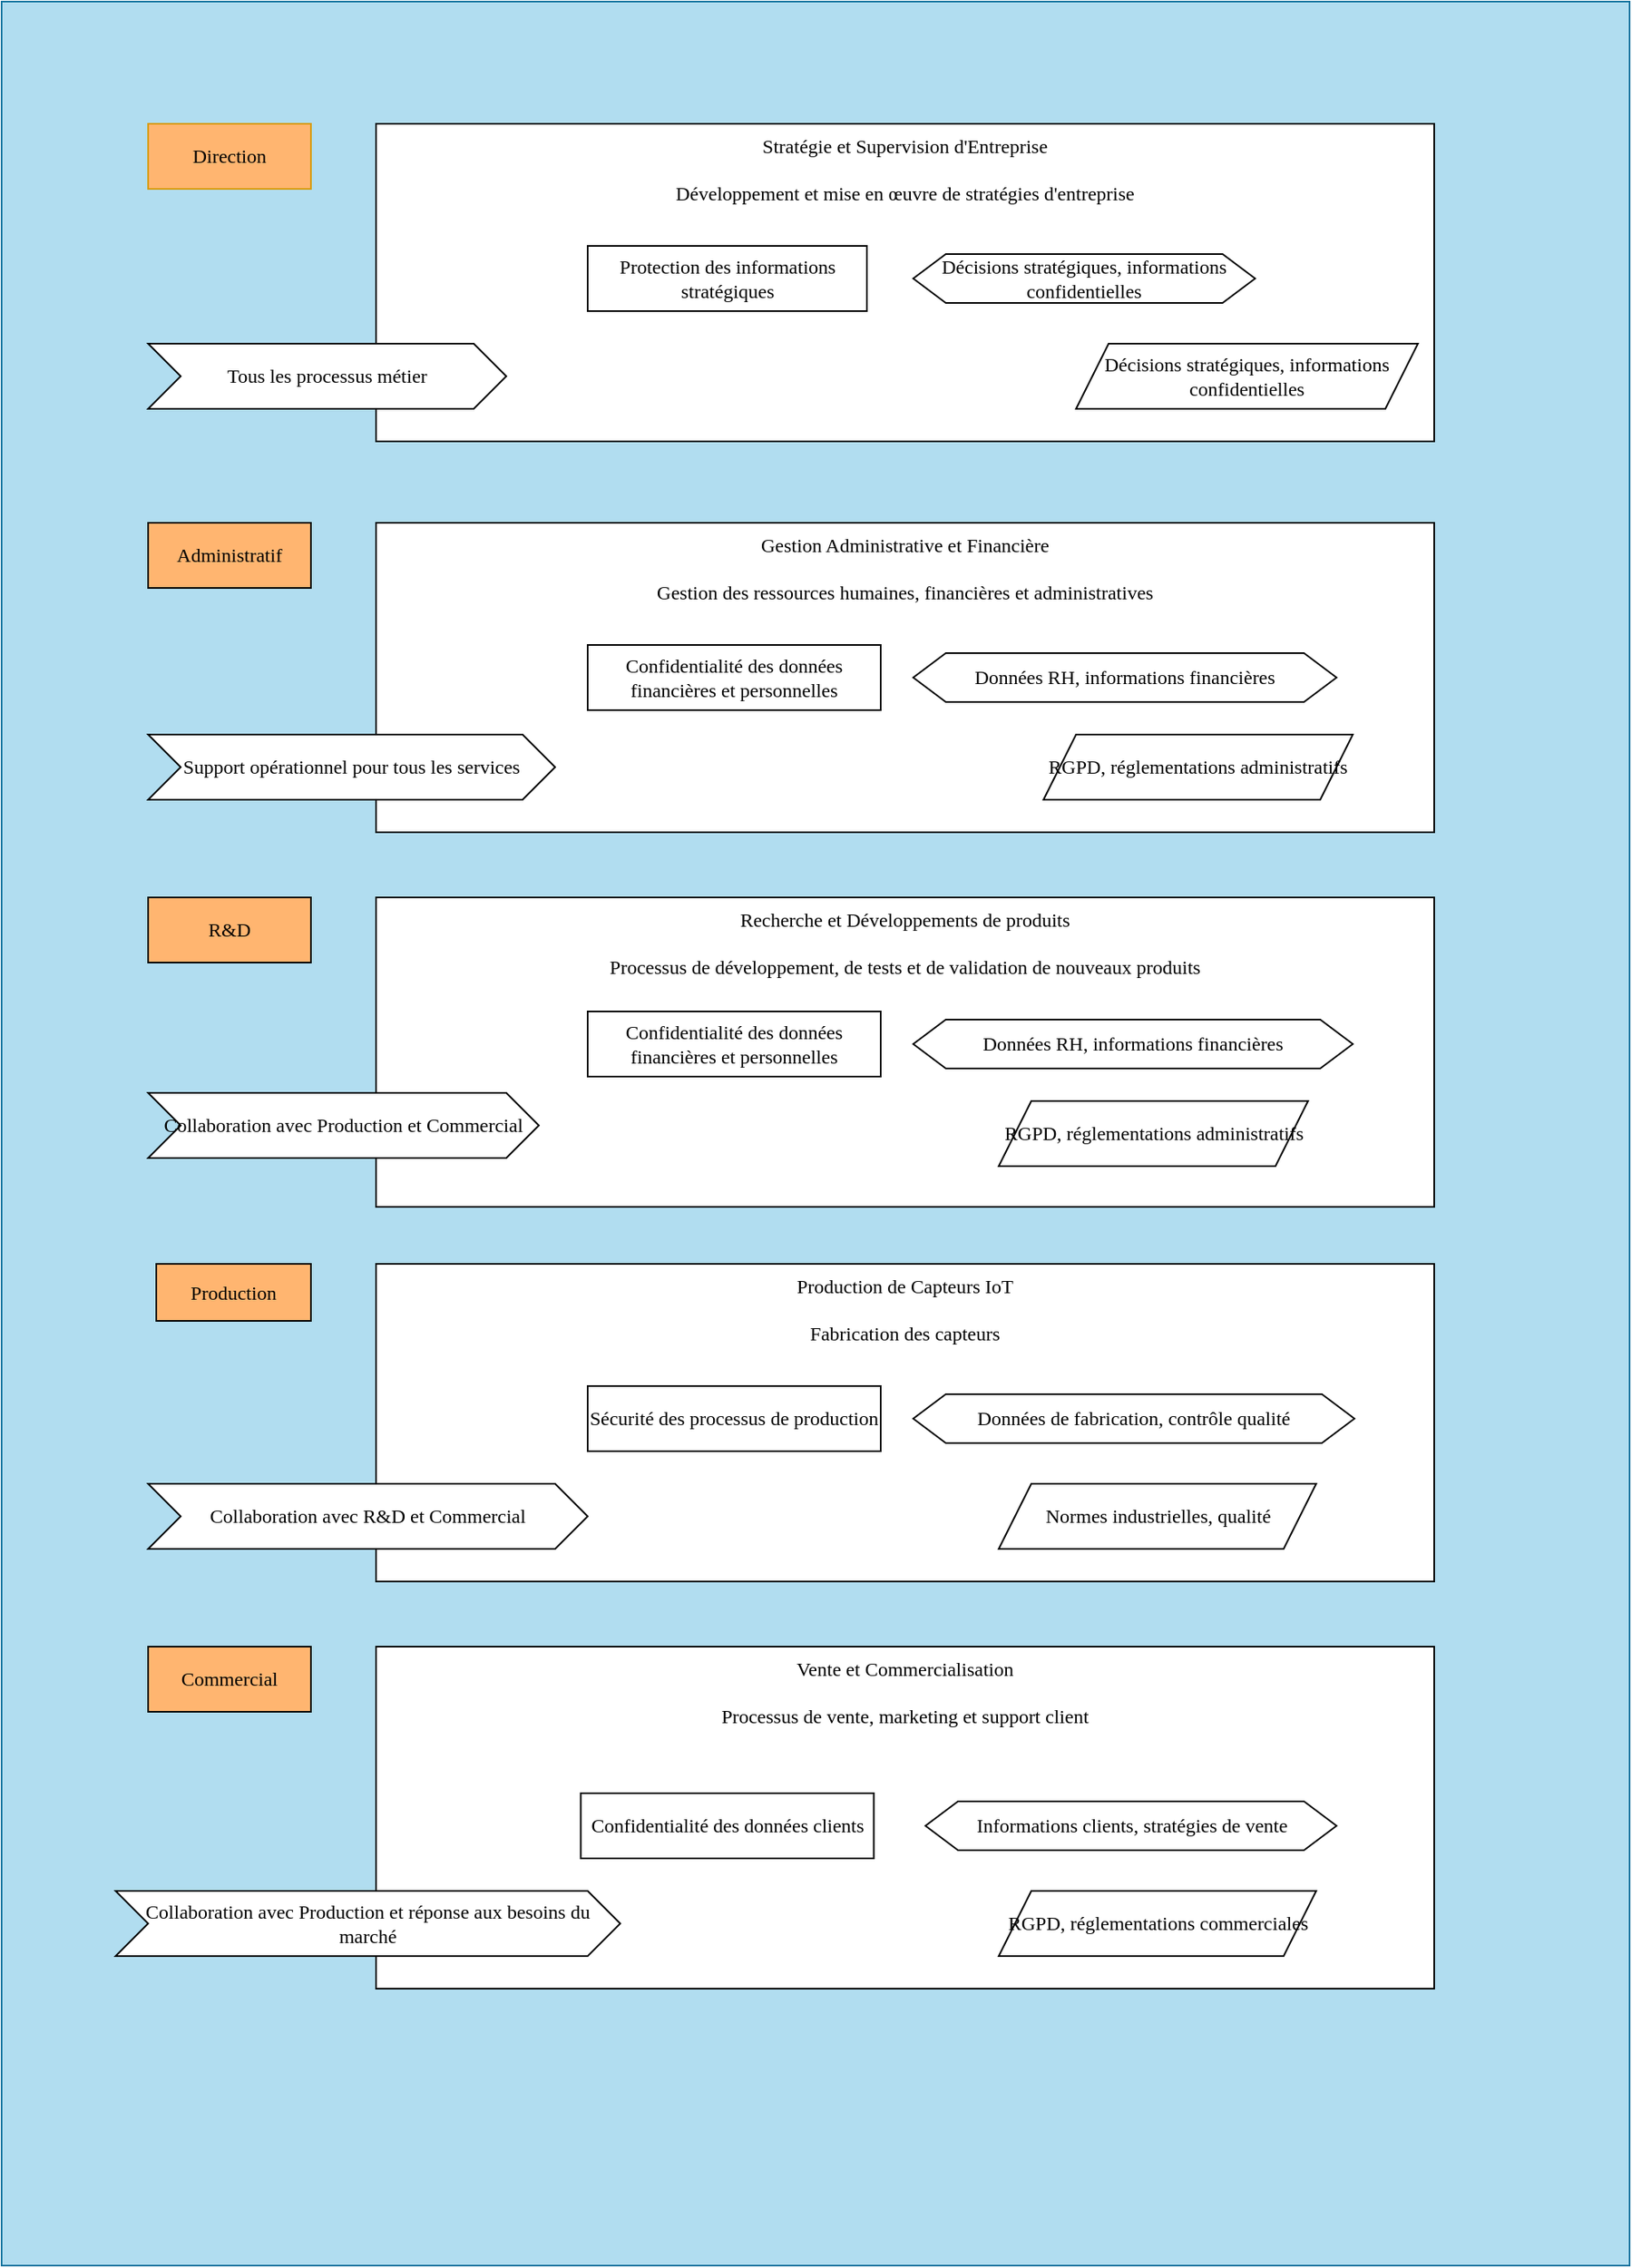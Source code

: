 <mxfile version="22.1.5" type="github">
  <diagram name="Page-1" id="KYuWMJmiR7H3UaC-g5s9">
    <mxGraphModel dx="1247" dy="649" grid="1" gridSize="10" guides="1" tooltips="1" connect="1" arrows="1" fold="1" page="1" pageScale="1" pageWidth="827" pageHeight="1169" math="0" shadow="0">
      <root>
        <mxCell id="0" />
        <mxCell id="1" parent="0" />
        <mxCell id="J_kNGodoUKY9twf9flr4-1" value="" style="rounded=0;whiteSpace=wrap;html=1;verticalAlign=top;align=center;movable=1;resizable=1;rotatable=1;deletable=1;editable=1;locked=0;connectable=1;fillColor=#b1ddf0;strokeColor=#10739e;" parent="1" vertex="1">
          <mxGeometry x="40" y="40" width="1000" height="1390" as="geometry" />
        </mxCell>
        <mxCell id="bNXU1JucXEZNY31L4AdU-1" value="Direction" style="rounded=0;whiteSpace=wrap;html=1;fontSize=12;fillColor=#FFB570;strokeColor=#d79b00;fontFamily=Verdana;horizontal=1;fontStyle=0" vertex="1" parent="1">
          <mxGeometry x="130" y="115" width="100" height="40" as="geometry" />
        </mxCell>
        <mxCell id="bNXU1JucXEZNY31L4AdU-2" value="Stratégie et Supervision d&#39;Entreprise&lt;br style=&quot;font-size: 12px;&quot;&gt;&lt;br style=&quot;font-size: 12px;&quot;&gt;Développement et mise en œuvre de stratégies d&#39;entreprise" style="rounded=0;whiteSpace=wrap;html=1;fontSize=12;verticalAlign=top;fontFamily=Verdana;horizontal=1;fontStyle=0" vertex="1" parent="1">
          <mxGeometry x="270" y="115" width="650" height="195" as="geometry" />
        </mxCell>
        <mxCell id="bNXU1JucXEZNY31L4AdU-4" value="Décisions stratégiques, informations confidentielles" style="shape=hexagon;perimeter=hexagonPerimeter2;whiteSpace=wrap;html=1;fixedSize=1;fontSize=12;fontFamily=Verdana;rounded=0;horizontal=1;fontStyle=0" vertex="1" parent="1">
          <mxGeometry x="600" y="195" width="210" height="30" as="geometry" />
        </mxCell>
        <mxCell id="bNXU1JucXEZNY31L4AdU-5" value="Décisions stratégiques, informations confidentielles" style="shape=parallelogram;perimeter=parallelogramPerimeter;whiteSpace=wrap;html=1;fixedSize=1;fontSize=12;fontFamily=Verdana;rounded=0;horizontal=1;fontStyle=0" vertex="1" parent="1">
          <mxGeometry x="700" y="250" width="210" height="40" as="geometry" />
        </mxCell>
        <mxCell id="bNXU1JucXEZNY31L4AdU-6" value="Protection des informations stratégiques" style="rounded=0;whiteSpace=wrap;html=1;fontSize=12;fontFamily=Verdana;horizontal=1;fontStyle=0" vertex="1" parent="1">
          <mxGeometry x="400" y="190" width="171.5" height="40" as="geometry" />
        </mxCell>
        <mxCell id="bNXU1JucXEZNY31L4AdU-8" value="Gestion Administrative et Financière&lt;br style=&quot;font-size: 12px;&quot;&gt;&lt;br style=&quot;font-size: 12px;&quot;&gt;Gestion des ressources humaines, financières et administratives" style="rounded=0;whiteSpace=wrap;html=1;fontSize=12;verticalAlign=top;fontFamily=Verdana;horizontal=1;fontStyle=0" vertex="1" parent="1">
          <mxGeometry x="270" y="360" width="650" height="190" as="geometry" />
        </mxCell>
        <mxCell id="bNXU1JucXEZNY31L4AdU-9" value="Confidentialité des données financières et personnelles" style="rounded=0;whiteSpace=wrap;html=1;fontSize=12;fontFamily=Verdana;horizontal=1;fontStyle=0" vertex="1" parent="1">
          <mxGeometry x="400" y="435" width="180" height="40" as="geometry" />
        </mxCell>
        <mxCell id="bNXU1JucXEZNY31L4AdU-10" value="Données RH, informations financières" style="shape=hexagon;perimeter=hexagonPerimeter2;whiteSpace=wrap;html=1;fixedSize=1;fontSize=12;fontFamily=Verdana;rounded=0;horizontal=1;fontStyle=0" vertex="1" parent="1">
          <mxGeometry x="600" y="440" width="260" height="30" as="geometry" />
        </mxCell>
        <mxCell id="bNXU1JucXEZNY31L4AdU-11" value="RGPD, réglementations administratifs" style="shape=parallelogram;perimeter=parallelogramPerimeter;whiteSpace=wrap;html=1;fixedSize=1;fontSize=12;fontFamily=Verdana;rounded=0;horizontal=1;fontStyle=0" vertex="1" parent="1">
          <mxGeometry x="680" y="490" width="190" height="40" as="geometry" />
        </mxCell>
        <mxCell id="bNXU1JucXEZNY31L4AdU-13" value="Tous les processus métier" style="shape=step;perimeter=stepPerimeter;whiteSpace=wrap;html=1;fixedSize=1;fontSize=12;fontFamily=Verdana;rounded=0;horizontal=1;fontStyle=0" vertex="1" parent="1">
          <mxGeometry x="130" y="250" width="220" height="40" as="geometry" />
        </mxCell>
        <mxCell id="bNXU1JucXEZNY31L4AdU-14" value="Support opérationnel pour tous les services" style="shape=step;perimeter=stepPerimeter;whiteSpace=wrap;html=1;fixedSize=1;fontSize=12;fontFamily=Verdana;rounded=0;horizontal=1;fontStyle=0" vertex="1" parent="1">
          <mxGeometry x="130" y="490" width="250" height="40" as="geometry" />
        </mxCell>
        <mxCell id="bNXU1JucXEZNY31L4AdU-15" value="R&amp;amp;D" style="rounded=0;whiteSpace=wrap;html=1;fontSize=12;fontFamily=Verdana;horizontal=1;fillColor=#FFB570;fontStyle=0" vertex="1" parent="1">
          <mxGeometry x="130" y="590" width="100" height="40" as="geometry" />
        </mxCell>
        <mxCell id="bNXU1JucXEZNY31L4AdU-16" value="Recherche et Développements de produits&lt;br style=&quot;font-size: 12px;&quot;&gt;&lt;br style=&quot;font-size: 12px;&quot;&gt;Processus de développement, de tests et de validation de nouveaux produits" style="rounded=0;whiteSpace=wrap;html=1;fontSize=12;verticalAlign=top;fontFamily=Verdana;horizontal=1;fontStyle=0" vertex="1" parent="1">
          <mxGeometry x="270" y="590" width="650" height="190" as="geometry" />
        </mxCell>
        <mxCell id="bNXU1JucXEZNY31L4AdU-17" value="Confidentialité des données financières et personnelles" style="rounded=0;whiteSpace=wrap;html=1;fontSize=12;fontFamily=Verdana;horizontal=1;fontStyle=0" vertex="1" parent="1">
          <mxGeometry x="400" y="660" width="180" height="40" as="geometry" />
        </mxCell>
        <mxCell id="bNXU1JucXEZNY31L4AdU-18" value="Données RH, informations financières" style="shape=hexagon;perimeter=hexagonPerimeter2;whiteSpace=wrap;html=1;fixedSize=1;fontSize=12;fontFamily=Verdana;rounded=0;horizontal=1;fontStyle=0" vertex="1" parent="1">
          <mxGeometry x="600" y="665" width="270" height="30" as="geometry" />
        </mxCell>
        <mxCell id="bNXU1JucXEZNY31L4AdU-19" value="RGPD, réglementations administratifs" style="shape=parallelogram;perimeter=parallelogramPerimeter;whiteSpace=wrap;html=1;fixedSize=1;fontSize=12;fontFamily=Verdana;rounded=0;horizontal=1;fontStyle=0" vertex="1" parent="1">
          <mxGeometry x="652.5" y="715" width="190" height="40" as="geometry" />
        </mxCell>
        <mxCell id="bNXU1JucXEZNY31L4AdU-20" value="Collaboration avec Production et Commercial" style="shape=step;perimeter=stepPerimeter;whiteSpace=wrap;html=1;fixedSize=1;fontSize=12;fontFamily=Verdana;rounded=0;horizontal=1;fontStyle=0" vertex="1" parent="1">
          <mxGeometry x="130" y="710" width="240" height="40" as="geometry" />
        </mxCell>
        <mxCell id="bNXU1JucXEZNY31L4AdU-21" value="Production" style="rounded=0;whiteSpace=wrap;html=1;fontSize=12;fontFamily=Verdana;horizontal=1;fillColor=#FFB570;fontStyle=0" vertex="1" parent="1">
          <mxGeometry x="135" y="815" width="95" height="35" as="geometry" />
        </mxCell>
        <mxCell id="bNXU1JucXEZNY31L4AdU-22" value="Production de Capteurs IoT&lt;br style=&quot;font-size: 12px;&quot;&gt;&lt;br style=&quot;font-size: 12px;&quot;&gt;Fabrication des capteurs" style="rounded=0;whiteSpace=wrap;html=1;fontSize=12;verticalAlign=top;fontFamily=Verdana;horizontal=1;fontStyle=0" vertex="1" parent="1">
          <mxGeometry x="270" y="815" width="650" height="195" as="geometry" />
        </mxCell>
        <mxCell id="bNXU1JucXEZNY31L4AdU-23" value="Sécurité des processus de production" style="rounded=0;whiteSpace=wrap;html=1;fontSize=12;fontFamily=Verdana;horizontal=1;fontStyle=0" vertex="1" parent="1">
          <mxGeometry x="400" y="890" width="180" height="40" as="geometry" />
        </mxCell>
        <mxCell id="bNXU1JucXEZNY31L4AdU-24" value="Données de fabrication, contrôle qualité" style="shape=hexagon;perimeter=hexagonPerimeter2;whiteSpace=wrap;html=1;fixedSize=1;fontSize=12;fontFamily=Verdana;rounded=0;horizontal=1;fontStyle=0" vertex="1" parent="1">
          <mxGeometry x="600" y="895" width="271" height="30" as="geometry" />
        </mxCell>
        <mxCell id="bNXU1JucXEZNY31L4AdU-25" value="Normes industrielles, qualité" style="shape=parallelogram;perimeter=parallelogramPerimeter;whiteSpace=wrap;html=1;fixedSize=1;fontSize=12;fontFamily=Verdana;rounded=0;horizontal=1;fontStyle=0" vertex="1" parent="1">
          <mxGeometry x="652.5" y="950" width="195" height="40" as="geometry" />
        </mxCell>
        <mxCell id="bNXU1JucXEZNY31L4AdU-26" value="Collaboration avec R&amp;amp;D et Commercial" style="shape=step;perimeter=stepPerimeter;whiteSpace=wrap;html=1;fixedSize=1;fontSize=12;fontFamily=Verdana;rounded=0;horizontal=1;fontStyle=0" vertex="1" parent="1">
          <mxGeometry x="130" y="950" width="270" height="40" as="geometry" />
        </mxCell>
        <mxCell id="bNXU1JucXEZNY31L4AdU-27" value="Commercial" style="rounded=0;whiteSpace=wrap;html=1;fontSize=12;fontFamily=Verdana;horizontal=1;fillColor=#FFB570;fontStyle=0" vertex="1" parent="1">
          <mxGeometry x="130" y="1050" width="100" height="40" as="geometry" />
        </mxCell>
        <mxCell id="bNXU1JucXEZNY31L4AdU-28" value="Vente et Commercialisation&lt;br style=&quot;font-size: 12px;&quot;&gt;&lt;br style=&quot;font-size: 12px;&quot;&gt;Processus de vente, marketing et support client" style="rounded=0;whiteSpace=wrap;html=1;fontSize=12;verticalAlign=top;fontFamily=Verdana;horizontal=1;fontStyle=0" vertex="1" parent="1">
          <mxGeometry x="270" y="1050" width="650" height="210" as="geometry" />
        </mxCell>
        <mxCell id="bNXU1JucXEZNY31L4AdU-29" value="Confidentialité des données clients" style="rounded=0;whiteSpace=wrap;html=1;fontSize=12;fontFamily=Verdana;horizontal=1;fontStyle=0" vertex="1" parent="1">
          <mxGeometry x="395.75" y="1140" width="180" height="40" as="geometry" />
        </mxCell>
        <mxCell id="bNXU1JucXEZNY31L4AdU-30" value="Informations clients, stratégies de vente" style="shape=hexagon;perimeter=hexagonPerimeter2;whiteSpace=wrap;html=1;fixedSize=1;fontSize=12;fontFamily=Verdana;rounded=0;horizontal=1;fontStyle=0" vertex="1" parent="1">
          <mxGeometry x="607.5" y="1145" width="252.5" height="30" as="geometry" />
        </mxCell>
        <mxCell id="bNXU1JucXEZNY31L4AdU-31" value="RGPD, réglementations commerciales" style="shape=parallelogram;perimeter=parallelogramPerimeter;whiteSpace=wrap;html=1;fixedSize=1;fontSize=12;fontFamily=Verdana;rounded=0;horizontal=1;fontStyle=0" vertex="1" parent="1">
          <mxGeometry x="652.5" y="1200" width="195" height="40" as="geometry" />
        </mxCell>
        <mxCell id="bNXU1JucXEZNY31L4AdU-32" value="Collaboration avec Production et réponse aux besoins du marché" style="shape=step;perimeter=stepPerimeter;whiteSpace=wrap;html=1;fixedSize=1;fontSize=12;fontFamily=Verdana;rounded=0;horizontal=1;fontStyle=0" vertex="1" parent="1">
          <mxGeometry x="110" y="1200" width="310" height="40" as="geometry" />
        </mxCell>
        <mxCell id="bNXU1JucXEZNY31L4AdU-33" value="Administratif" style="rounded=0;whiteSpace=wrap;html=1;fontSize=12;fontFamily=Verdana;horizontal=1;fillColor=#FFB570;fontStyle=0" vertex="1" parent="1">
          <mxGeometry x="130" y="360" width="100" height="40" as="geometry" />
        </mxCell>
        <mxCell id="bNXU1JucXEZNY31L4AdU-34" style="edgeStyle=orthogonalEdgeStyle;rounded=0;orthogonalLoop=1;jettySize=auto;html=1;exitX=0.5;exitY=1;exitDx=0;exitDy=0;fontFamily=Verdana;horizontal=1;fontStyle=0;fontSize=12;" edge="1" parent="1" source="bNXU1JucXEZNY31L4AdU-10" target="bNXU1JucXEZNY31L4AdU-10">
          <mxGeometry relative="1" as="geometry" />
        </mxCell>
      </root>
    </mxGraphModel>
  </diagram>
</mxfile>
